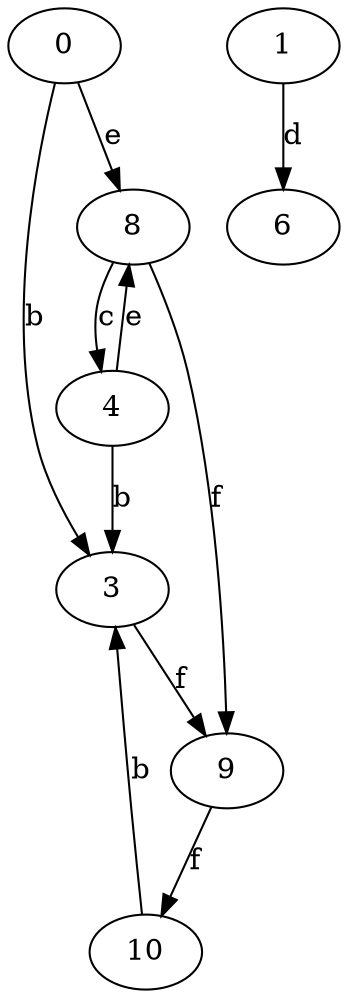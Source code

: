 strict digraph  {
0;
1;
3;
4;
6;
8;
9;
10;
0 -> 3  [label=b];
0 -> 8  [label=e];
1 -> 6  [label=d];
3 -> 9  [label=f];
4 -> 3  [label=b];
4 -> 8  [label=e];
8 -> 4  [label=c];
8 -> 9  [label=f];
9 -> 10  [label=f];
10 -> 3  [label=b];
}
